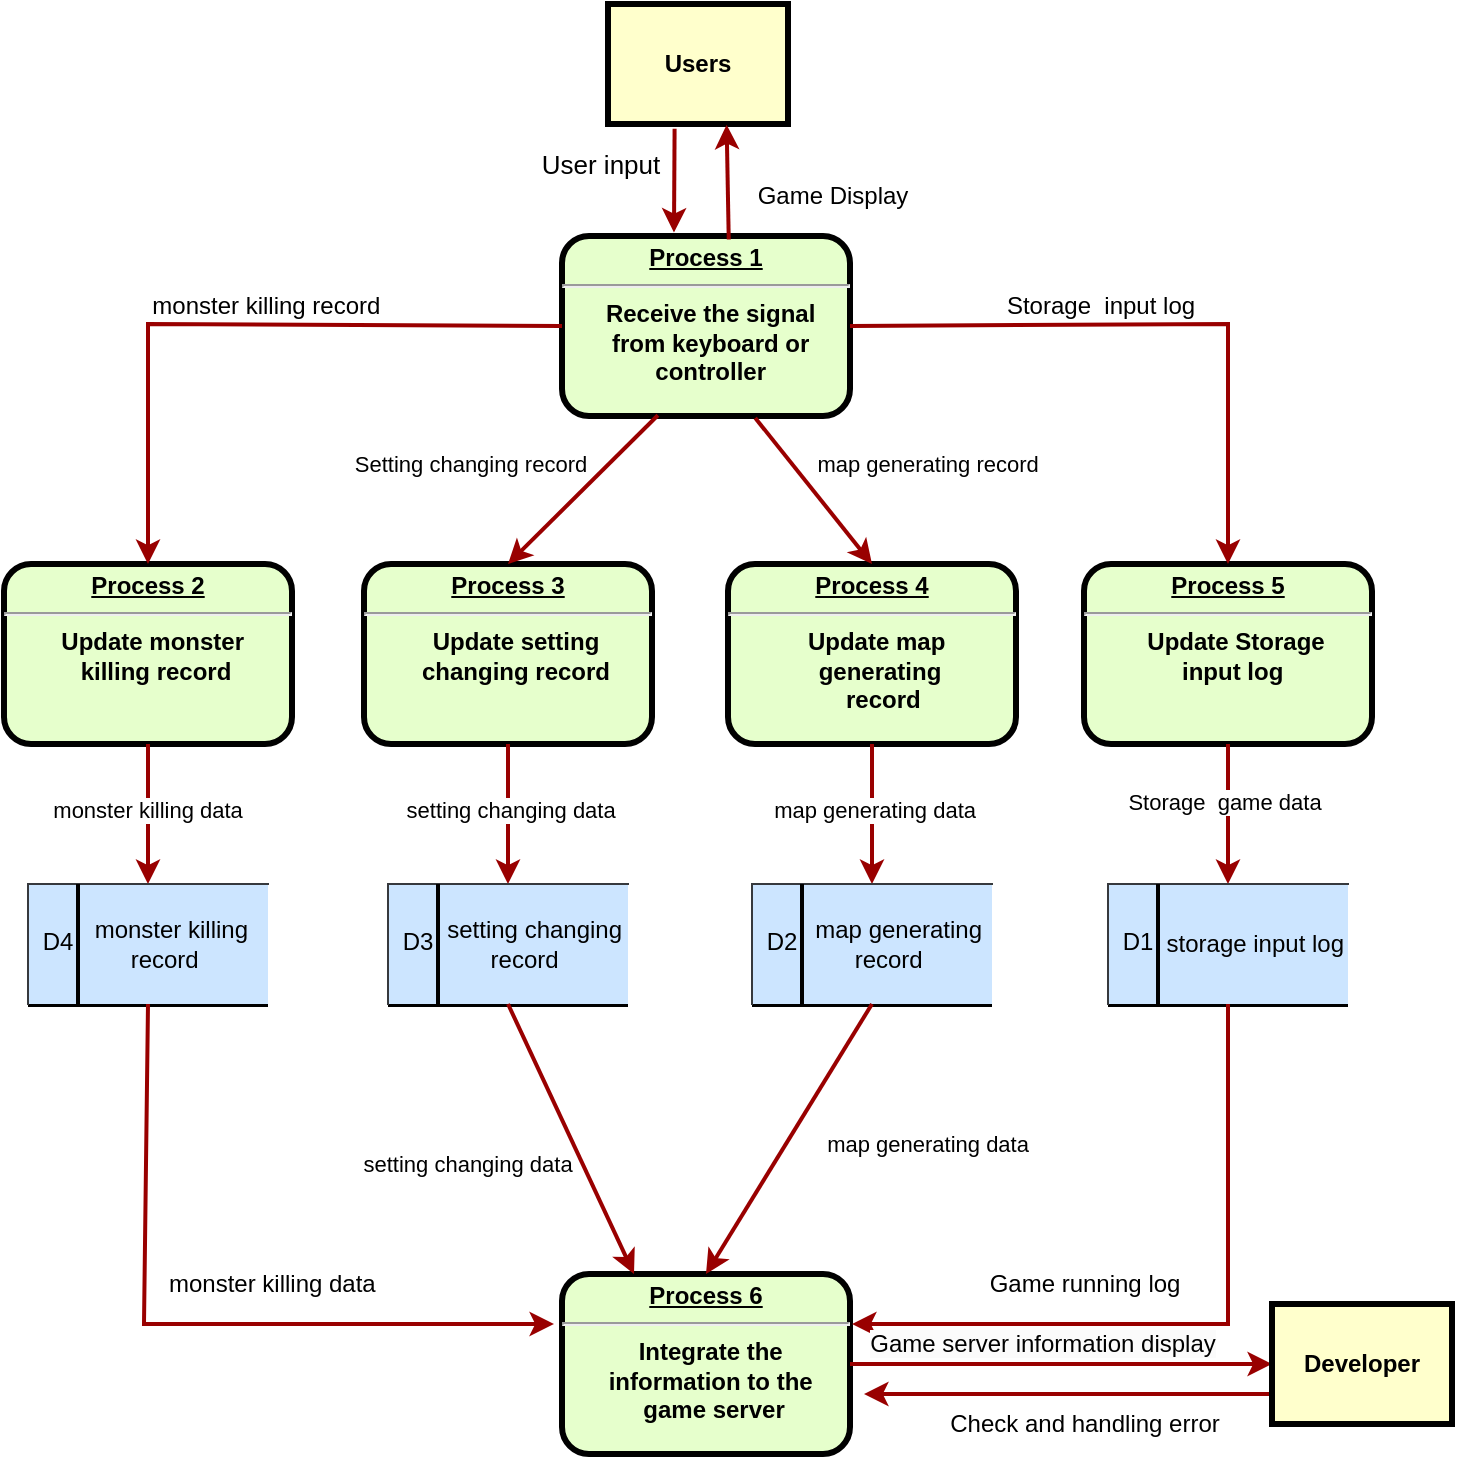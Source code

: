 <mxfile version="24.8.6">
  <diagram name="Page-1" id="c7558073-3199-34d8-9f00-42111426c3f3">
    <mxGraphModel grid="1" page="1" gridSize="10" guides="1" tooltips="1" connect="1" arrows="1" fold="1" pageScale="1" pageWidth="826" pageHeight="1169" background="none" math="0" shadow="0">
      <root>
        <mxCell id="0" />
        <mxCell id="1" parent="0" />
        <mxCell id="4Z_IpUVnsYqO7v6sTM7u-181" value="&lt;p style=&quot;margin: 0px; margin-top: 4px; text-align: center; text-decoration: underline;&quot;&gt;&lt;strong&gt;Process 1&lt;br&gt;&lt;/strong&gt;&lt;/p&gt;&lt;hr&gt;&lt;p style=&quot;margin: 0px; margin-left: 8px;&quot;&gt;Receive the signal&amp;nbsp;&lt;/p&gt;&lt;p style=&quot;margin: 0px; margin-left: 8px;&quot;&gt;from keyboard or&amp;nbsp;&lt;/p&gt;&lt;p style=&quot;margin: 0px; margin-left: 8px;&quot;&gt;controller&amp;nbsp;&lt;/p&gt;" style="verticalAlign=middle;align=center;overflow=fill;fontSize=12;fontFamily=Helvetica;html=1;rounded=1;fontStyle=1;strokeWidth=3;fillColor=#E6FFCC" vertex="1" parent="1">
          <mxGeometry x="369" y="236" width="144" height="90" as="geometry" />
        </mxCell>
        <mxCell id="4Z_IpUVnsYqO7v6sTM7u-182" value="Users" style="whiteSpace=wrap;align=center;verticalAlign=middle;fontStyle=1;strokeWidth=3;fillColor=#FFFFCC" vertex="1" parent="1">
          <mxGeometry x="392" y="120" width="90" height="60" as="geometry" />
        </mxCell>
        <mxCell id="4Z_IpUVnsYqO7v6sTM7u-183" value="" style="edgeStyle=none;noEdgeStyle=1;strokeColor=#990000;strokeWidth=2;entryX=0.361;entryY=-0.019;entryDx=0;entryDy=0;entryPerimeter=0;exitX=0.37;exitY=1.039;exitDx=0;exitDy=0;exitPerimeter=0;" edge="1" parent="1" source="4Z_IpUVnsYqO7v6sTM7u-182">
          <mxGeometry width="100" height="100" relative="1" as="geometry">
            <mxPoint x="425" y="182" as="sourcePoint" />
            <mxPoint x="424.984" y="234.29" as="targetPoint" />
          </mxGeometry>
        </mxCell>
        <mxCell id="4Z_IpUVnsYqO7v6sTM7u-238" value="User input" style="edgeLabel;html=1;align=center;verticalAlign=middle;resizable=0;points=[];strokeColor=#36393d;fontFamily=Helvetica;fontSize=13;fontColor=default;fillColor=#cce5ff;" connectable="0" vertex="1" parent="4Z_IpUVnsYqO7v6sTM7u-183">
          <mxGeometry x="-0.094" y="1" relative="1" as="geometry">
            <mxPoint x="-38" y="-6" as="offset" />
          </mxGeometry>
        </mxCell>
        <mxCell id="4Z_IpUVnsYqO7v6sTM7u-185" value="&lt;p style=&quot;margin: 0px; margin-top: 4px; text-align: center; text-decoration: underline;&quot;&gt;&lt;strong&gt;Process 5&lt;br&gt;&lt;/strong&gt;&lt;/p&gt;&lt;hr&gt;&lt;p style=&quot;margin: 0px; margin-left: 8px;&quot;&gt;Update Storage&lt;/p&gt;&lt;p style=&quot;margin: 0px; margin-left: 8px;&quot;&gt;input log&amp;nbsp;&lt;/p&gt;" style="verticalAlign=middle;align=center;overflow=fill;fontSize=12;fontFamily=Helvetica;html=1;rounded=1;fontStyle=1;strokeWidth=3;fillColor=#E6FFCC" vertex="1" parent="1">
          <mxGeometry x="630" y="400" width="144" height="90" as="geometry" />
        </mxCell>
        <mxCell id="4Z_IpUVnsYqO7v6sTM7u-186" value="&lt;p style=&quot;margin: 0px; margin-top: 4px; text-align: center; text-decoration: underline;&quot;&gt;&lt;strong&gt;Process 6&lt;br&gt;&lt;/strong&gt;&lt;/p&gt;&lt;hr&gt;&lt;p style=&quot;margin: 0px; margin-left: 8px;&quot;&gt;Integrate the&amp;nbsp;&lt;/p&gt;&lt;p style=&quot;margin: 0px; margin-left: 8px;&quot;&gt;information to the&amp;nbsp;&lt;/p&gt;&lt;p style=&quot;margin: 0px; margin-left: 8px;&quot;&gt;game server&lt;/p&gt;" style="verticalAlign=middle;align=center;overflow=fill;fontSize=12;fontFamily=Helvetica;html=1;rounded=1;fontStyle=1;strokeWidth=3;fillColor=#E6FFCC" vertex="1" parent="1">
          <mxGeometry x="369" y="755" width="144" height="90" as="geometry" />
        </mxCell>
        <mxCell id="4Z_IpUVnsYqO7v6sTM7u-187" value="&lt;p style=&quot;margin: 0px; margin-top: 4px; text-align: center; text-decoration: underline;&quot;&gt;&lt;strong&gt;Process 2&lt;br&gt;&lt;/strong&gt;&lt;/p&gt;&lt;hr&gt;&lt;p style=&quot;margin: 0px; margin-left: 8px;&quot;&gt;Update monster&amp;nbsp;&lt;/p&gt;&lt;p style=&quot;margin: 0px; margin-left: 8px;&quot;&gt;killing record&lt;/p&gt;" style="verticalAlign=middle;align=center;overflow=fill;fontSize=12;fontFamily=Helvetica;html=1;rounded=1;fontStyle=1;strokeWidth=3;fillColor=#E6FFCC" vertex="1" parent="1">
          <mxGeometry x="90" y="400" width="144" height="90" as="geometry" />
        </mxCell>
        <mxCell id="4Z_IpUVnsYqO7v6sTM7u-189" value="" style="edgeStyle=none;noEdgeStyle=1;strokeColor=#990000;strokeWidth=2;exitX=0.579;exitY=0.019;exitDx=0;exitDy=0;entryX=0.659;entryY=1.006;entryDx=0;entryDy=0;entryPerimeter=0;exitPerimeter=0;" edge="1" parent="1" source="4Z_IpUVnsYqO7v6sTM7u-181" target="4Z_IpUVnsYqO7v6sTM7u-182">
          <mxGeometry width="100" height="100" relative="1" as="geometry">
            <mxPoint x="449" y="236" as="sourcePoint" />
            <mxPoint x="450" y="180" as="targetPoint" />
            <Array as="points" />
          </mxGeometry>
        </mxCell>
        <mxCell id="4Z_IpUVnsYqO7v6sTM7u-239" value="Game Display" style="edgeLabel;html=1;align=center;verticalAlign=middle;resizable=0;points=[];strokeColor=#36393d;fontFamily=Helvetica;fontSize=12;fontColor=default;fillColor=#cce5ff;" connectable="0" vertex="1" parent="4Z_IpUVnsYqO7v6sTM7u-189">
          <mxGeometry x="-0.104" y="3" relative="1" as="geometry">
            <mxPoint x="55" y="3" as="offset" />
          </mxGeometry>
        </mxCell>
        <mxCell id="4Z_IpUVnsYqO7v6sTM7u-190" value="" style="edgeStyle=none;noEdgeStyle=1;strokeColor=#990000;strokeWidth=2;entryX=0.5;entryY=0;entryDx=0;entryDy=0;exitX=0;exitY=0.5;exitDx=0;exitDy=0;rounded=0;curved=0;" edge="1" parent="1" source="4Z_IpUVnsYqO7v6sTM7u-181" target="4Z_IpUVnsYqO7v6sTM7u-187">
          <mxGeometry width="100" height="100" relative="1" as="geometry">
            <mxPoint x="160" y="281" as="sourcePoint" />
            <mxPoint x="300" y="420" as="targetPoint" />
            <Array as="points">
              <mxPoint x="162" y="280" />
            </Array>
          </mxGeometry>
        </mxCell>
        <mxCell id="4Z_IpUVnsYqO7v6sTM7u-191" value="&amp;nbsp;monster killing record" style="edgeLabel;html=1;align=center;verticalAlign=middle;resizable=0;points=[];fontSize=12;" connectable="0" vertex="1" parent="4Z_IpUVnsYqO7v6sTM7u-190">
          <mxGeometry x="-0.08" y="-2" relative="1" as="geometry">
            <mxPoint y="-8" as="offset" />
          </mxGeometry>
        </mxCell>
        <mxCell id="4Z_IpUVnsYqO7v6sTM7u-192" value="" style="edgeStyle=none;noEdgeStyle=1;strokeColor=#990000;strokeWidth=2;exitX=1;exitY=0.5;exitDx=0;exitDy=0;entryX=0.5;entryY=0;entryDx=0;entryDy=0;rounded=0;curved=0;" edge="1" parent="1" source="4Z_IpUVnsYqO7v6sTM7u-181" target="4Z_IpUVnsYqO7v6sTM7u-185">
          <mxGeometry width="100" height="100" relative="1" as="geometry">
            <mxPoint x="445" y="326" as="sourcePoint" />
            <mxPoint x="520" y="430" as="targetPoint" />
            <Array as="points">
              <mxPoint x="702" y="280" />
            </Array>
          </mxGeometry>
        </mxCell>
        <mxCell id="4Z_IpUVnsYqO7v6sTM7u-193" value="Storage&amp;nbsp; input log" style="edgeLabel;html=1;align=center;verticalAlign=middle;resizable=0;points=[];fontSize=12;" connectable="0" vertex="1" parent="4Z_IpUVnsYqO7v6sTM7u-192">
          <mxGeometry x="-0.191" y="-2" relative="1" as="geometry">
            <mxPoint y="-12" as="offset" />
          </mxGeometry>
        </mxCell>
        <mxCell id="4Z_IpUVnsYqO7v6sTM7u-194" value="" style="edgeStyle=none;noEdgeStyle=1;strokeColor=#990000;strokeWidth=2;exitX=0.5;exitY=1;exitDx=0;exitDy=0;entryX=0.5;entryY=0;entryDx=0;entryDy=0;" edge="1" parent="1" source="4Z_IpUVnsYqO7v6sTM7u-185" target="4Z_IpUVnsYqO7v6sTM7u-201">
          <mxGeometry width="100" height="100" relative="1" as="geometry">
            <mxPoint x="540" y="560" as="sourcePoint" />
            <mxPoint x="590" y="610" as="targetPoint" />
            <Array as="points" />
          </mxGeometry>
        </mxCell>
        <mxCell id="4Z_IpUVnsYqO7v6sTM7u-195" value="Storage&amp;nbsp; game data" style="edgeLabel;html=1;align=center;verticalAlign=middle;resizable=0;points=[];" connectable="0" vertex="1" parent="4Z_IpUVnsYqO7v6sTM7u-194">
          <mxGeometry x="-0.191" y="-2" relative="1" as="geometry">
            <mxPoint as="offset" />
          </mxGeometry>
        </mxCell>
        <mxCell id="4Z_IpUVnsYqO7v6sTM7u-196" value="Storage input &#xa;log" style="group;align=right;" connectable="0" vertex="1" parent="1">
          <mxGeometry x="642" y="560" width="120" height="60" as="geometry" />
        </mxCell>
        <mxCell id="4Z_IpUVnsYqO7v6sTM7u-197" value="" style="endArrow=none;html=1;rounded=0;fillColor=#60a917;strokeColor=#2D7600;" edge="1" parent="4Z_IpUVnsYqO7v6sTM7u-196">
          <mxGeometry width="50" height="50" relative="1" as="geometry">
            <mxPoint as="sourcePoint" />
            <mxPoint x="120" as="targetPoint" />
          </mxGeometry>
        </mxCell>
        <mxCell id="4Z_IpUVnsYqO7v6sTM7u-198" value="" style="endArrow=none;html=1;rounded=0;fillColor=#60a917;strokeColor=#000000;jumpSize=6;strokeWidth=3;" edge="1" parent="4Z_IpUVnsYqO7v6sTM7u-196">
          <mxGeometry width="50" height="50" relative="1" as="geometry">
            <mxPoint y="60" as="sourcePoint" />
            <mxPoint x="120" y="60" as="targetPoint" />
          </mxGeometry>
        </mxCell>
        <mxCell id="4Z_IpUVnsYqO7v6sTM7u-199" value="" style="endArrow=none;html=1;rounded=0;fillColor=#60a917;strokeColor=#2D7600;" edge="1" parent="4Z_IpUVnsYqO7v6sTM7u-196">
          <mxGeometry width="50" height="50" relative="1" as="geometry">
            <mxPoint y="60" as="sourcePoint" />
            <mxPoint as="targetPoint" />
          </mxGeometry>
        </mxCell>
        <mxCell id="4Z_IpUVnsYqO7v6sTM7u-200" value="" style="endArrow=none;html=1;rounded=0;fillColor=#60a917;strokeColor=#2D7600;" edge="1" parent="4Z_IpUVnsYqO7v6sTM7u-196">
          <mxGeometry width="50" height="50" relative="1" as="geometry">
            <mxPoint x="30" y="60" as="sourcePoint" />
            <mxPoint x="30" as="targetPoint" />
          </mxGeometry>
        </mxCell>
        <mxCell id="4Z_IpUVnsYqO7v6sTM7u-201" value="storage input log" style="shape=partialRectangle;whiteSpace=wrap;html=1;bottom=0;right=0;fillColor=#cce5ff;strokeColor=#36393d;align=right;" vertex="1" parent="4Z_IpUVnsYqO7v6sTM7u-196">
          <mxGeometry width="120" height="60" as="geometry" />
        </mxCell>
        <mxCell id="4Z_IpUVnsYqO7v6sTM7u-202" value="" style="line;strokeWidth=2;direction=south;html=1;" vertex="1" parent="4Z_IpUVnsYqO7v6sTM7u-196">
          <mxGeometry x="20" width="10" height="60" as="geometry" />
        </mxCell>
        <mxCell id="4Z_IpUVnsYqO7v6sTM7u-203" value="D1" style="text;spacingTop=-5;align=center" vertex="1" parent="4Z_IpUVnsYqO7v6sTM7u-196">
          <mxGeometry y="20" width="30" height="20" as="geometry" />
        </mxCell>
        <mxCell id="4Z_IpUVnsYqO7v6sTM7u-204" value="" style="edgeStyle=none;noEdgeStyle=1;strokeColor=#990000;strokeWidth=2;exitX=0.5;exitY=1;exitDx=0;exitDy=0;entryX=0.5;entryY=0;entryDx=0;entryDy=0;" edge="1" parent="1" source="4Z_IpUVnsYqO7v6sTM7u-187" target="4Z_IpUVnsYqO7v6sTM7u-211">
          <mxGeometry width="100" height="100" relative="1" as="geometry">
            <mxPoint x="301.072" y="512.34" as="sourcePoint" />
            <mxPoint x="290" y="610" as="targetPoint" />
            <Array as="points" />
          </mxGeometry>
        </mxCell>
        <mxCell id="4Z_IpUVnsYqO7v6sTM7u-205" value="&amp;nbsp;monster killing data" style="edgeLabel;html=1;align=center;verticalAlign=middle;resizable=0;points=[];" connectable="0" vertex="1" parent="4Z_IpUVnsYqO7v6sTM7u-204">
          <mxGeometry x="-0.08" y="-2" relative="1" as="geometry">
            <mxPoint y="1" as="offset" />
          </mxGeometry>
        </mxCell>
        <mxCell id="4Z_IpUVnsYqO7v6sTM7u-206" value="Storage input &#xa;log" style="group;align=right;" connectable="0" vertex="1" parent="1">
          <mxGeometry x="102" y="560" width="120" height="60" as="geometry" />
        </mxCell>
        <mxCell id="4Z_IpUVnsYqO7v6sTM7u-207" value="" style="endArrow=none;html=1;rounded=0;fillColor=#60a917;strokeColor=#2D7600;" edge="1" parent="4Z_IpUVnsYqO7v6sTM7u-206">
          <mxGeometry width="50" height="50" relative="1" as="geometry">
            <mxPoint as="sourcePoint" />
            <mxPoint x="120" as="targetPoint" />
          </mxGeometry>
        </mxCell>
        <mxCell id="4Z_IpUVnsYqO7v6sTM7u-208" value="" style="endArrow=none;html=1;rounded=0;fillColor=#60a917;strokeColor=#000000;jumpSize=6;strokeWidth=3;" edge="1" parent="4Z_IpUVnsYqO7v6sTM7u-206">
          <mxGeometry width="50" height="50" relative="1" as="geometry">
            <mxPoint y="60" as="sourcePoint" />
            <mxPoint x="120" y="60" as="targetPoint" />
          </mxGeometry>
        </mxCell>
        <mxCell id="4Z_IpUVnsYqO7v6sTM7u-209" value="" style="endArrow=none;html=1;rounded=0;fillColor=#60a917;strokeColor=#2D7600;" edge="1" parent="4Z_IpUVnsYqO7v6sTM7u-206">
          <mxGeometry width="50" height="50" relative="1" as="geometry">
            <mxPoint y="60" as="sourcePoint" />
            <mxPoint as="targetPoint" />
          </mxGeometry>
        </mxCell>
        <mxCell id="4Z_IpUVnsYqO7v6sTM7u-210" value="" style="endArrow=none;html=1;rounded=0;fillColor=#60a917;strokeColor=#2D7600;" edge="1" parent="4Z_IpUVnsYqO7v6sTM7u-206">
          <mxGeometry width="50" height="50" relative="1" as="geometry">
            <mxPoint x="30" y="60" as="sourcePoint" />
            <mxPoint x="30" as="targetPoint" />
          </mxGeometry>
        </mxCell>
        <mxCell id="4Z_IpUVnsYqO7v6sTM7u-211" value="&lt;div style=&quot;&quot;&gt;&lt;span style=&quot;background-color: initial;&quot;&gt;&amp;nbsp; &amp;nbsp; &amp;nbsp; &amp;nbsp;monster killing&lt;/span&gt;&lt;/div&gt;&lt;div&gt;&amp;nbsp; &amp;nbsp; &amp;nbsp;record&lt;/div&gt;" style="shape=partialRectangle;whiteSpace=wrap;html=1;bottom=0;right=0;fillColor=#cce5ff;strokeColor=#36393d;align=center;" vertex="1" parent="4Z_IpUVnsYqO7v6sTM7u-206">
          <mxGeometry width="120" height="60" as="geometry" />
        </mxCell>
        <mxCell id="4Z_IpUVnsYqO7v6sTM7u-212" value="" style="line;strokeWidth=2;direction=south;html=1;" vertex="1" parent="4Z_IpUVnsYqO7v6sTM7u-206">
          <mxGeometry x="20" width="10" height="60" as="geometry" />
        </mxCell>
        <mxCell id="4Z_IpUVnsYqO7v6sTM7u-213" value="D4" style="text;spacingTop=-5;align=center" vertex="1" parent="4Z_IpUVnsYqO7v6sTM7u-206">
          <mxGeometry y="20" width="30" height="20" as="geometry" />
        </mxCell>
        <mxCell id="4Z_IpUVnsYqO7v6sTM7u-214" value="" style="edgeStyle=none;noEdgeStyle=1;strokeColor=#990000;strokeWidth=2;exitX=0.5;exitY=1;exitDx=0;exitDy=0;rounded=0;curved=0;" edge="1" parent="1" source="4Z_IpUVnsYqO7v6sTM7u-211">
          <mxGeometry width="100" height="100" relative="1" as="geometry">
            <mxPoint x="260" y="660" as="sourcePoint" />
            <mxPoint x="365" y="780" as="targetPoint" />
            <Array as="points">
              <mxPoint x="160" y="780" />
            </Array>
          </mxGeometry>
        </mxCell>
        <mxCell id="4Z_IpUVnsYqO7v6sTM7u-215" value="&amp;nbsp;monster killing data" style="edgeLabel;html=1;align=center;verticalAlign=middle;resizable=0;points=[];fontSize=12;" connectable="0" vertex="1" parent="4Z_IpUVnsYqO7v6sTM7u-214">
          <mxGeometry x="-0.08" y="-2" relative="1" as="geometry">
            <mxPoint x="54" y="-22" as="offset" />
          </mxGeometry>
        </mxCell>
        <mxCell id="4Z_IpUVnsYqO7v6sTM7u-216" value="" style="edgeStyle=none;noEdgeStyle=1;strokeColor=#990000;strokeWidth=2;exitX=0.5;exitY=1;exitDx=0;exitDy=0;rounded=0;curved=0;" edge="1" parent="1" source="4Z_IpUVnsYqO7v6sTM7u-201">
          <mxGeometry width="100" height="100" relative="1" as="geometry">
            <mxPoint x="700" y="661" as="sourcePoint" />
            <mxPoint x="514" y="780" as="targetPoint" />
            <Array as="points">
              <mxPoint x="702" y="780" />
            </Array>
          </mxGeometry>
        </mxCell>
        <mxCell id="4Z_IpUVnsYqO7v6sTM7u-217" value="Game running log" style="edgeLabel;html=1;align=center;verticalAlign=middle;resizable=0;points=[];strokeColor=#36393d;fontFamily=Helvetica;fontSize=12;fontColor=default;fillColor=#cce5ff;" connectable="0" vertex="1" parent="4Z_IpUVnsYqO7v6sTM7u-216">
          <mxGeometry x="-0.648" y="3" relative="1" as="geometry">
            <mxPoint x="-75" y="79" as="offset" />
          </mxGeometry>
        </mxCell>
        <mxCell id="4Z_IpUVnsYqO7v6sTM7u-218" value="" style="edgeStyle=none;noEdgeStyle=1;strokeColor=#990000;strokeWidth=2;exitX=1;exitY=0.5;exitDx=0;exitDy=0;entryX=0;entryY=0.5;entryDx=0;entryDy=0;labelBackgroundColor=default;fontColor=default;" edge="1" parent="1" source="4Z_IpUVnsYqO7v6sTM7u-186" target="4Z_IpUVnsYqO7v6sTM7u-237">
          <mxGeometry width="100" height="100" relative="1" as="geometry">
            <mxPoint x="530" y="770" as="sourcePoint" />
            <mxPoint x="710" y="755" as="targetPoint" />
            <Array as="points" />
          </mxGeometry>
        </mxCell>
        <mxCell id="4Z_IpUVnsYqO7v6sTM7u-242" value="&lt;span style=&quot;background-color: rgb(251, 251, 251);&quot;&gt;Game server information display&lt;/span&gt;" style="edgeLabel;html=1;align=center;verticalAlign=middle;resizable=0;points=[];strokeColor=#36393d;fontFamily=Helvetica;fontSize=12;fontColor=default;fillColor=#cce5ff;" connectable="0" vertex="1" parent="4Z_IpUVnsYqO7v6sTM7u-218">
          <mxGeometry x="-0.088" relative="1" as="geometry">
            <mxPoint y="-10" as="offset" />
          </mxGeometry>
        </mxCell>
        <mxCell id="4Z_IpUVnsYqO7v6sTM7u-219" value="" style="edgeStyle=none;noEdgeStyle=1;strokeColor=#990000;strokeWidth=2;exitX=0;exitY=0.75;exitDx=0;exitDy=0;" edge="1" parent="1" source="4Z_IpUVnsYqO7v6sTM7u-237">
          <mxGeometry width="100" height="100" relative="1" as="geometry">
            <mxPoint x="710" y="770" as="sourcePoint" />
            <mxPoint x="520" y="815" as="targetPoint" />
            <Array as="points" />
          </mxGeometry>
        </mxCell>
        <mxCell id="4Z_IpUVnsYqO7v6sTM7u-220" value="Check and handling error" style="edgeLabel;html=1;align=center;verticalAlign=middle;resizable=0;points=[];strokeColor=#36393d;fontFamily=Helvetica;fontSize=12;fontColor=default;fillColor=#cce5ff;" connectable="0" vertex="1" parent="4Z_IpUVnsYqO7v6sTM7u-219">
          <mxGeometry x="-0.065" y="-1" relative="1" as="geometry">
            <mxPoint x="1" y="16" as="offset" />
          </mxGeometry>
        </mxCell>
        <mxCell id="4Z_IpUVnsYqO7v6sTM7u-222" value="&lt;p style=&quot;margin: 0px; margin-top: 4px; text-align: center; text-decoration: underline;&quot;&gt;&lt;strong&gt;Process 4&lt;br&gt;&lt;/strong&gt;&lt;/p&gt;&lt;hr&gt;&lt;p style=&quot;margin: 0px; margin-left: 8px;&quot;&gt;Update map&amp;nbsp;&lt;/p&gt;&lt;p style=&quot;margin: 0px; margin-left: 8px;&quot;&gt;generating&lt;/p&gt;&lt;p style=&quot;margin: 0px; margin-left: 8px;&quot;&gt;&lt;span style=&quot;background-color: initial;&quot;&gt;&amp;nbsp;record&lt;/span&gt;&lt;/p&gt;" style="verticalAlign=middle;align=center;overflow=fill;fontSize=12;fontFamily=Helvetica;html=1;rounded=1;fontStyle=1;strokeWidth=3;fillColor=#E6FFCC" vertex="1" parent="1">
          <mxGeometry x="452" y="400" width="144" height="90" as="geometry" />
        </mxCell>
        <mxCell id="4Z_IpUVnsYqO7v6sTM7u-223" value="" style="edgeStyle=none;noEdgeStyle=1;strokeColor=#990000;strokeWidth=2;entryX=0.5;entryY=0;entryDx=0;entryDy=0;exitX=0.671;exitY=1.011;exitDx=0;exitDy=0;exitPerimeter=0;" edge="1" parent="1" source="4Z_IpUVnsYqO7v6sTM7u-181" target="4Z_IpUVnsYqO7v6sTM7u-222">
          <mxGeometry width="100" height="100" relative="1" as="geometry">
            <mxPoint x="450" y="326" as="sourcePoint" />
            <mxPoint x="400" y="471.64" as="targetPoint" />
            <Array as="points" />
          </mxGeometry>
        </mxCell>
        <mxCell id="4Z_IpUVnsYqO7v6sTM7u-224" value="&amp;nbsp;map generating record" style="edgeLabel;html=1;align=center;verticalAlign=middle;resizable=0;points=[];" connectable="0" vertex="1" parent="4Z_IpUVnsYqO7v6sTM7u-223">
          <mxGeometry x="-0.08" y="-2" relative="1" as="geometry">
            <mxPoint x="59" y="-12" as="offset" />
          </mxGeometry>
        </mxCell>
        <mxCell id="4Z_IpUVnsYqO7v6sTM7u-225" value="" style="edgeStyle=none;noEdgeStyle=1;strokeColor=#990000;strokeWidth=2;exitX=0.5;exitY=1;exitDx=0;exitDy=0;entryX=0.5;entryY=0;entryDx=0;entryDy=0;" edge="1" parent="1" source="4Z_IpUVnsYqO7v6sTM7u-222" target="4Z_IpUVnsYqO7v6sTM7u-232">
          <mxGeometry width="100" height="100" relative="1" as="geometry">
            <mxPoint x="401.072" y="563.98" as="sourcePoint" />
            <mxPoint x="390" y="661.64" as="targetPoint" />
            <Array as="points" />
          </mxGeometry>
        </mxCell>
        <mxCell id="4Z_IpUVnsYqO7v6sTM7u-226" value="&amp;nbsp; map&amp;nbsp;generating data" style="edgeLabel;html=1;align=center;verticalAlign=middle;resizable=0;points=[];" connectable="0" vertex="1" parent="4Z_IpUVnsYqO7v6sTM7u-225">
          <mxGeometry x="-0.08" y="-2" relative="1" as="geometry">
            <mxPoint y="1" as="offset" />
          </mxGeometry>
        </mxCell>
        <mxCell id="4Z_IpUVnsYqO7v6sTM7u-227" value="Storage input &#xa;log" style="group;align=right;" connectable="0" vertex="1" parent="1">
          <mxGeometry x="464" y="560" width="120" height="60" as="geometry" />
        </mxCell>
        <mxCell id="4Z_IpUVnsYqO7v6sTM7u-228" value="" style="endArrow=none;html=1;rounded=0;fillColor=#60a917;strokeColor=#2D7600;" edge="1" parent="4Z_IpUVnsYqO7v6sTM7u-227">
          <mxGeometry width="50" height="50" relative="1" as="geometry">
            <mxPoint as="sourcePoint" />
            <mxPoint x="120" as="targetPoint" />
          </mxGeometry>
        </mxCell>
        <mxCell id="4Z_IpUVnsYqO7v6sTM7u-229" value="" style="endArrow=none;html=1;rounded=0;fillColor=#60a917;strokeColor=#000000;jumpSize=6;strokeWidth=3;" edge="1" parent="4Z_IpUVnsYqO7v6sTM7u-227">
          <mxGeometry width="50" height="50" relative="1" as="geometry">
            <mxPoint y="60" as="sourcePoint" />
            <mxPoint x="120" y="60" as="targetPoint" />
          </mxGeometry>
        </mxCell>
        <mxCell id="4Z_IpUVnsYqO7v6sTM7u-230" value="" style="endArrow=none;html=1;rounded=0;fillColor=#60a917;strokeColor=#2D7600;" edge="1" parent="4Z_IpUVnsYqO7v6sTM7u-227">
          <mxGeometry width="50" height="50" relative="1" as="geometry">
            <mxPoint y="60" as="sourcePoint" />
            <mxPoint as="targetPoint" />
          </mxGeometry>
        </mxCell>
        <mxCell id="4Z_IpUVnsYqO7v6sTM7u-231" value="" style="endArrow=none;html=1;rounded=0;fillColor=#60a917;strokeColor=#2D7600;" edge="1" parent="4Z_IpUVnsYqO7v6sTM7u-227">
          <mxGeometry width="50" height="50" relative="1" as="geometry">
            <mxPoint x="30" y="60" as="sourcePoint" />
            <mxPoint x="30" as="targetPoint" />
          </mxGeometry>
        </mxCell>
        <mxCell id="4Z_IpUVnsYqO7v6sTM7u-232" value="&lt;div style=&quot;&quot;&gt;&lt;span style=&quot;background-color: initial;&quot;&gt;&amp;nbsp; &amp;nbsp; &amp;nbsp; &amp;nbsp; map generating&lt;/span&gt;&lt;/div&gt;&lt;div&gt;&amp;nbsp; &amp;nbsp; &amp;nbsp;record&lt;/div&gt;" style="shape=partialRectangle;whiteSpace=wrap;html=1;bottom=0;right=0;fillColor=#cce5ff;strokeColor=#36393d;align=center;" vertex="1" parent="4Z_IpUVnsYqO7v6sTM7u-227">
          <mxGeometry width="120" height="60" as="geometry" />
        </mxCell>
        <mxCell id="4Z_IpUVnsYqO7v6sTM7u-233" value="" style="line;strokeWidth=2;direction=south;html=1;" vertex="1" parent="4Z_IpUVnsYqO7v6sTM7u-227">
          <mxGeometry x="20" width="10" height="60" as="geometry" />
        </mxCell>
        <mxCell id="4Z_IpUVnsYqO7v6sTM7u-234" value="D2" style="text;spacingTop=-5;align=center" vertex="1" parent="4Z_IpUVnsYqO7v6sTM7u-227">
          <mxGeometry y="20" width="30" height="20" as="geometry" />
        </mxCell>
        <mxCell id="4Z_IpUVnsYqO7v6sTM7u-235" value="" style="edgeStyle=none;noEdgeStyle=1;strokeColor=#990000;strokeWidth=2;exitX=0.5;exitY=1;exitDx=0;exitDy=0;entryX=0.5;entryY=0;entryDx=0;entryDy=0;" edge="1" parent="1" source="4Z_IpUVnsYqO7v6sTM7u-232" target="4Z_IpUVnsYqO7v6sTM7u-186">
          <mxGeometry width="100" height="100" relative="1" as="geometry">
            <mxPoint x="430" y="620" as="sourcePoint" />
            <mxPoint x="525.936" y="648.36" as="targetPoint" />
            <Array as="points" />
          </mxGeometry>
        </mxCell>
        <mxCell id="4Z_IpUVnsYqO7v6sTM7u-236" value="&amp;nbsp;map generating data" style="edgeLabel;html=1;align=center;verticalAlign=middle;resizable=0;points=[];" connectable="0" vertex="1" parent="4Z_IpUVnsYqO7v6sTM7u-235">
          <mxGeometry x="-0.08" y="-2" relative="1" as="geometry">
            <mxPoint x="66" y="9" as="offset" />
          </mxGeometry>
        </mxCell>
        <mxCell id="4Z_IpUVnsYqO7v6sTM7u-237" value="Developer" style="whiteSpace=wrap;align=center;verticalAlign=middle;fontStyle=1;strokeWidth=3;fillColor=#FFFFCC" vertex="1" parent="1">
          <mxGeometry x="724" y="770" width="90" height="60" as="geometry" />
        </mxCell>
        <mxCell id="4Z_IpUVnsYqO7v6sTM7u-257" value="&lt;p style=&quot;margin: 0px; margin-top: 4px; text-align: center; text-decoration: underline;&quot;&gt;&lt;strong&gt;Process 3&lt;br&gt;&lt;/strong&gt;&lt;/p&gt;&lt;hr&gt;&lt;p style=&quot;margin: 0px; margin-left: 8px;&quot;&gt;Update setting&lt;/p&gt;&lt;p style=&quot;margin: 0px; margin-left: 8px;&quot;&gt;&lt;span style=&quot;background-color: initial;&quot;&gt;changing record&lt;/span&gt;&lt;/p&gt;" style="verticalAlign=middle;align=center;overflow=fill;fontSize=12;fontFamily=Helvetica;html=1;rounded=1;fontStyle=1;strokeWidth=3;fillColor=#E6FFCC" vertex="1" parent="1">
          <mxGeometry x="270" y="400" width="144" height="90" as="geometry" />
        </mxCell>
        <mxCell id="4Z_IpUVnsYqO7v6sTM7u-258" value="" style="edgeStyle=none;noEdgeStyle=1;strokeColor=#990000;strokeWidth=2;entryX=0.5;entryY=0;entryDx=0;entryDy=0;exitX=0.333;exitY=0.996;exitDx=0;exitDy=0;exitPerimeter=0;" edge="1" parent="1" source="4Z_IpUVnsYqO7v6sTM7u-181" target="4Z_IpUVnsYqO7v6sTM7u-257">
          <mxGeometry width="100" height="100" relative="1" as="geometry">
            <mxPoint x="390" y="352" as="sourcePoint" />
            <mxPoint x="170" y="640.98" as="targetPoint" />
            <Array as="points" />
          </mxGeometry>
        </mxCell>
        <mxCell id="4Z_IpUVnsYqO7v6sTM7u-259" value="Setting changing record" style="edgeLabel;html=1;align=center;verticalAlign=middle;resizable=0;points=[];" connectable="0" vertex="1" parent="4Z_IpUVnsYqO7v6sTM7u-258">
          <mxGeometry x="-0.08" y="-2" relative="1" as="geometry">
            <mxPoint x="-58" y="-9" as="offset" />
          </mxGeometry>
        </mxCell>
        <mxCell id="4Z_IpUVnsYqO7v6sTM7u-260" value="" style="edgeStyle=none;noEdgeStyle=1;strokeColor=#990000;strokeWidth=2;exitX=0.5;exitY=1;exitDx=0;exitDy=0;entryX=0.5;entryY=0;entryDx=0;entryDy=0;" edge="1" parent="1" source="4Z_IpUVnsYqO7v6sTM7u-257" target="4Z_IpUVnsYqO7v6sTM7u-267">
          <mxGeometry width="100" height="100" relative="1" as="geometry">
            <mxPoint x="171.072" y="733.32" as="sourcePoint" />
            <mxPoint x="160" y="830.98" as="targetPoint" />
            <Array as="points" />
          </mxGeometry>
        </mxCell>
        <mxCell id="4Z_IpUVnsYqO7v6sTM7u-261" value="&amp;nbsp; setting changing data" style="edgeLabel;html=1;align=center;verticalAlign=middle;resizable=0;points=[];" connectable="0" vertex="1" parent="4Z_IpUVnsYqO7v6sTM7u-260">
          <mxGeometry x="-0.08" y="-2" relative="1" as="geometry">
            <mxPoint y="1" as="offset" />
          </mxGeometry>
        </mxCell>
        <mxCell id="4Z_IpUVnsYqO7v6sTM7u-262" value="Storage input &#xa;log" style="group;align=right;" connectable="0" vertex="1" parent="1">
          <mxGeometry x="282" y="560" width="120" height="60" as="geometry" />
        </mxCell>
        <mxCell id="4Z_IpUVnsYqO7v6sTM7u-263" value="" style="endArrow=none;html=1;rounded=0;fillColor=#60a917;strokeColor=#2D7600;" edge="1" parent="4Z_IpUVnsYqO7v6sTM7u-262">
          <mxGeometry width="50" height="50" relative="1" as="geometry">
            <mxPoint as="sourcePoint" />
            <mxPoint x="120" as="targetPoint" />
          </mxGeometry>
        </mxCell>
        <mxCell id="4Z_IpUVnsYqO7v6sTM7u-264" value="" style="endArrow=none;html=1;rounded=0;fillColor=#60a917;strokeColor=#000000;jumpSize=6;strokeWidth=3;" edge="1" parent="4Z_IpUVnsYqO7v6sTM7u-262">
          <mxGeometry width="50" height="50" relative="1" as="geometry">
            <mxPoint y="60" as="sourcePoint" />
            <mxPoint x="120" y="60" as="targetPoint" />
          </mxGeometry>
        </mxCell>
        <mxCell id="4Z_IpUVnsYqO7v6sTM7u-265" value="" style="endArrow=none;html=1;rounded=0;fillColor=#60a917;strokeColor=#2D7600;" edge="1" parent="4Z_IpUVnsYqO7v6sTM7u-262">
          <mxGeometry width="50" height="50" relative="1" as="geometry">
            <mxPoint y="60" as="sourcePoint" />
            <mxPoint as="targetPoint" />
          </mxGeometry>
        </mxCell>
        <mxCell id="4Z_IpUVnsYqO7v6sTM7u-266" value="" style="endArrow=none;html=1;rounded=0;fillColor=#60a917;strokeColor=#2D7600;" edge="1" parent="4Z_IpUVnsYqO7v6sTM7u-262">
          <mxGeometry width="50" height="50" relative="1" as="geometry">
            <mxPoint x="30" y="60" as="sourcePoint" />
            <mxPoint x="30" as="targetPoint" />
          </mxGeometry>
        </mxCell>
        <mxCell id="4Z_IpUVnsYqO7v6sTM7u-267" value="&lt;div style=&quot;&quot;&gt;&lt;span style=&quot;background-color: initial;&quot;&gt;&amp;nbsp; &amp;nbsp; &amp;nbsp; &amp;nbsp; setting changing&lt;/span&gt;&lt;/div&gt;&lt;div&gt;&amp;nbsp; &amp;nbsp; &amp;nbsp;record&lt;/div&gt;" style="shape=partialRectangle;whiteSpace=wrap;html=1;bottom=0;right=0;fillColor=#cce5ff;strokeColor=#36393d;align=center;" vertex="1" parent="4Z_IpUVnsYqO7v6sTM7u-262">
          <mxGeometry width="120" height="60" as="geometry" />
        </mxCell>
        <mxCell id="4Z_IpUVnsYqO7v6sTM7u-268" value="" style="line;strokeWidth=2;direction=south;html=1;" vertex="1" parent="4Z_IpUVnsYqO7v6sTM7u-262">
          <mxGeometry x="20" width="10" height="60" as="geometry" />
        </mxCell>
        <mxCell id="4Z_IpUVnsYqO7v6sTM7u-269" value="D3" style="text;spacingTop=-5;align=center" vertex="1" parent="4Z_IpUVnsYqO7v6sTM7u-262">
          <mxGeometry y="20" width="30" height="20" as="geometry" />
        </mxCell>
        <mxCell id="4Z_IpUVnsYqO7v6sTM7u-270" value="" style="edgeStyle=none;noEdgeStyle=1;strokeColor=#990000;strokeWidth=2;exitX=0.5;exitY=1;exitDx=0;exitDy=0;entryX=0.25;entryY=0;entryDx=0;entryDy=0;" edge="1" parent="1" source="4Z_IpUVnsYqO7v6sTM7u-267" target="4Z_IpUVnsYqO7v6sTM7u-186">
          <mxGeometry width="100" height="100" relative="1" as="geometry">
            <mxPoint x="200" y="789.34" as="sourcePoint" />
            <mxPoint x="316.36" y="816.03" as="targetPoint" />
            <Array as="points" />
          </mxGeometry>
        </mxCell>
        <mxCell id="4Z_IpUVnsYqO7v6sTM7u-271" value="&amp;nbsp;setting changing data" style="edgeLabel;html=1;align=center;verticalAlign=middle;resizable=0;points=[];" connectable="0" vertex="1" parent="4Z_IpUVnsYqO7v6sTM7u-270">
          <mxGeometry x="-0.08" y="-2" relative="1" as="geometry">
            <mxPoint x="-49" y="17" as="offset" />
          </mxGeometry>
        </mxCell>
      </root>
    </mxGraphModel>
  </diagram>
</mxfile>
